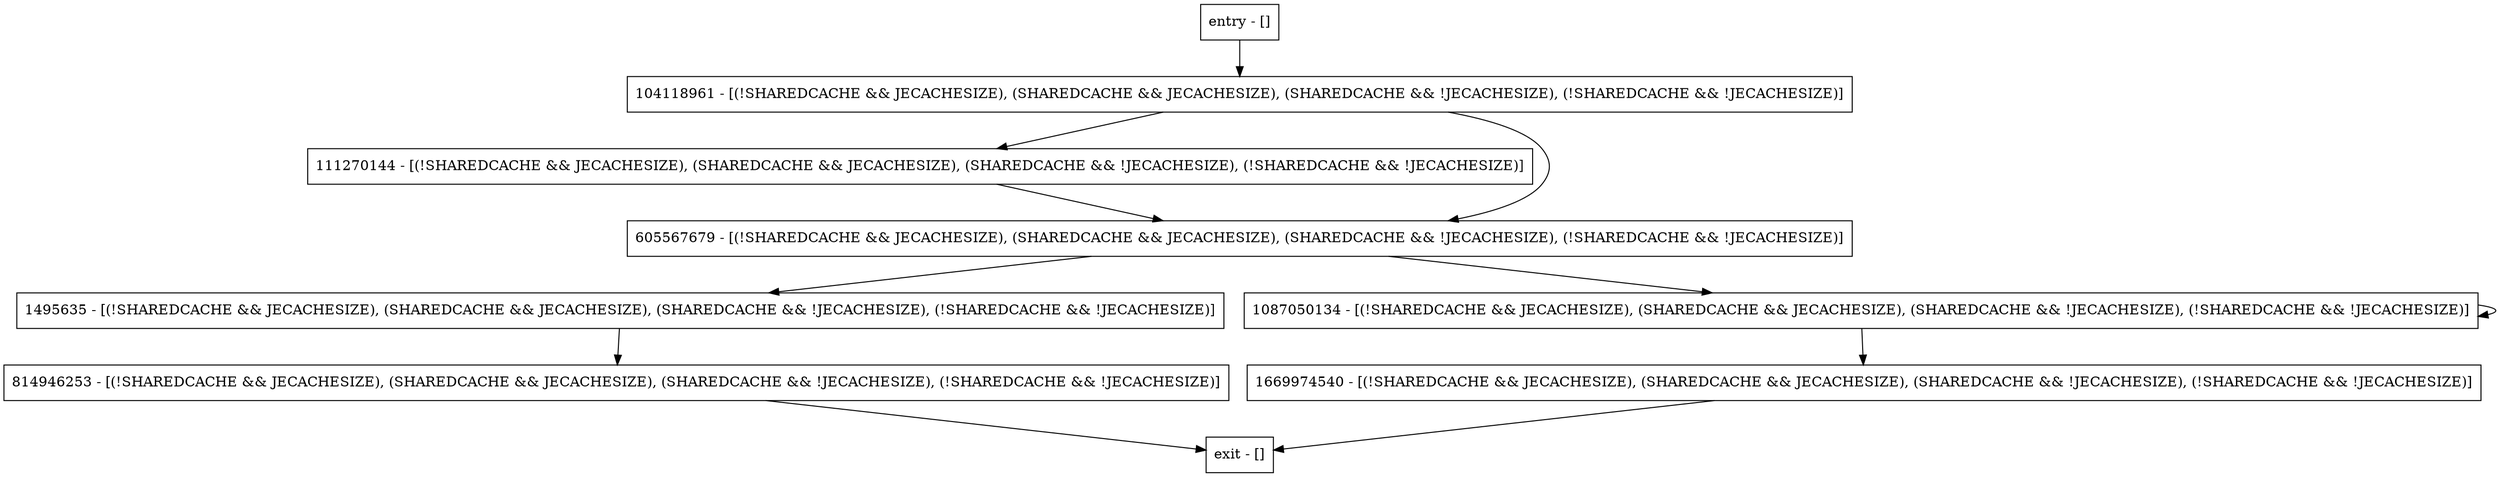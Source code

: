 digraph logMsg {
node [shape=record];
1495635 [label="1495635 - [(!SHAREDCACHE && JECACHESIZE), (SHAREDCACHE && JECACHESIZE), (SHAREDCACHE && !JECACHESIZE), (!SHAREDCACHE && !JECACHESIZE)]"];
814946253 [label="814946253 - [(!SHAREDCACHE && JECACHESIZE), (SHAREDCACHE && JECACHESIZE), (SHAREDCACHE && !JECACHESIZE), (!SHAREDCACHE && !JECACHESIZE)]"];
entry [label="entry - []"];
exit [label="exit - []"];
1087050134 [label="1087050134 - [(!SHAREDCACHE && JECACHESIZE), (SHAREDCACHE && JECACHESIZE), (SHAREDCACHE && !JECACHESIZE), (!SHAREDCACHE && !JECACHESIZE)]"];
111270144 [label="111270144 - [(!SHAREDCACHE && JECACHESIZE), (SHAREDCACHE && JECACHESIZE), (SHAREDCACHE && !JECACHESIZE), (!SHAREDCACHE && !JECACHESIZE)]"];
1669974540 [label="1669974540 - [(!SHAREDCACHE && JECACHESIZE), (SHAREDCACHE && JECACHESIZE), (SHAREDCACHE && !JECACHESIZE), (!SHAREDCACHE && !JECACHESIZE)]"];
605567679 [label="605567679 - [(!SHAREDCACHE && JECACHESIZE), (SHAREDCACHE && JECACHESIZE), (SHAREDCACHE && !JECACHESIZE), (!SHAREDCACHE && !JECACHESIZE)]"];
104118961 [label="104118961 - [(!SHAREDCACHE && JECACHESIZE), (SHAREDCACHE && JECACHESIZE), (SHAREDCACHE && !JECACHESIZE), (!SHAREDCACHE && !JECACHESIZE)]"];
entry;
exit;
1495635 -> 814946253;
814946253 -> exit;
entry -> 104118961;
1087050134 -> 1087050134;
1087050134 -> 1669974540;
111270144 -> 605567679;
1669974540 -> exit;
605567679 -> 1495635;
605567679 -> 1087050134;
104118961 -> 111270144;
104118961 -> 605567679;
}
